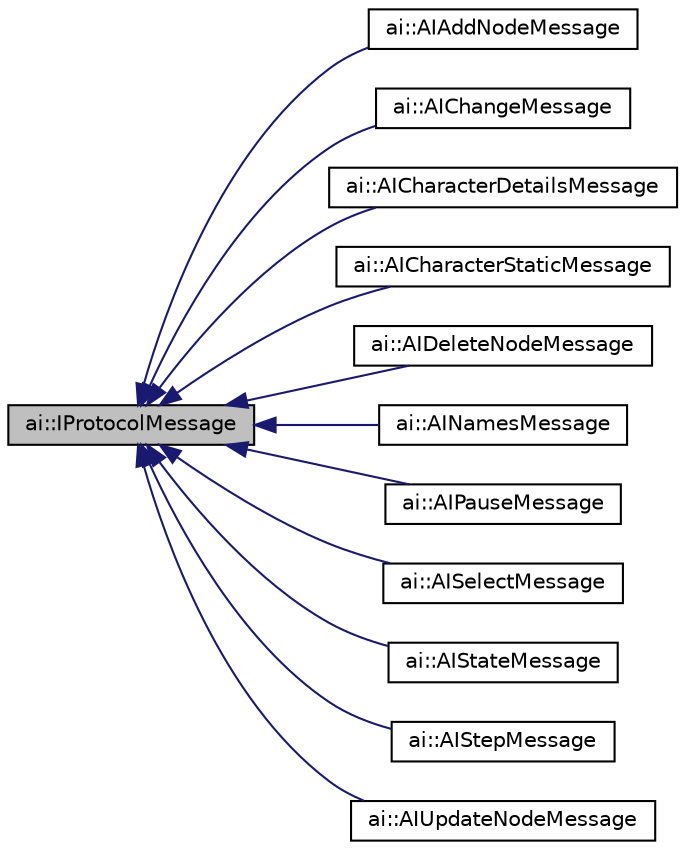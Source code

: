 digraph "ai::IProtocolMessage"
{
  edge [fontname="Helvetica",fontsize="10",labelfontname="Helvetica",labelfontsize="10"];
  node [fontname="Helvetica",fontsize="10",shape=record];
  rankdir="LR";
  Node1 [label="ai::IProtocolMessage",height=0.2,width=0.4,color="black", fillcolor="grey75", style="filled", fontcolor="black"];
  Node1 -> Node2 [dir="back",color="midnightblue",fontsize="10",style="solid",fontname="Helvetica"];
  Node2 [label="ai::AIAddNodeMessage",height=0.2,width=0.4,color="black", fillcolor="white", style="filled",URL="$classai_1_1AIAddNodeMessage.html",tooltip="Message for the remote debugging interface. "];
  Node1 -> Node3 [dir="back",color="midnightblue",fontsize="10",style="solid",fontname="Helvetica"];
  Node3 [label="ai::AIChangeMessage",height=0.2,width=0.4,color="black", fillcolor="white", style="filled",URL="$classai_1_1AIChangeMessage.html",tooltip="Message for the remote debugging interface. "];
  Node1 -> Node4 [dir="back",color="midnightblue",fontsize="10",style="solid",fontname="Helvetica"];
  Node4 [label="ai::AICharacterDetailsMessage",height=0.2,width=0.4,color="black", fillcolor="white", style="filled",URL="$classai_1_1AICharacterDetailsMessage.html",tooltip="Message for the remote debugging interface. "];
  Node1 -> Node5 [dir="back",color="midnightblue",fontsize="10",style="solid",fontname="Helvetica"];
  Node5 [label="ai::AICharacterStaticMessage",height=0.2,width=0.4,color="black", fillcolor="white", style="filled",URL="$classai_1_1AICharacterStaticMessage.html"];
  Node1 -> Node6 [dir="back",color="midnightblue",fontsize="10",style="solid",fontname="Helvetica"];
  Node6 [label="ai::AIDeleteNodeMessage",height=0.2,width=0.4,color="black", fillcolor="white", style="filled",URL="$classai_1_1AIDeleteNodeMessage.html",tooltip="Message for the remote debugging interface. "];
  Node1 -> Node7 [dir="back",color="midnightblue",fontsize="10",style="solid",fontname="Helvetica"];
  Node7 [label="ai::AINamesMessage",height=0.2,width=0.4,color="black", fillcolor="white", style="filled",URL="$classai_1_1AINamesMessage.html",tooltip="Message for the remote debugging interface. "];
  Node1 -> Node8 [dir="back",color="midnightblue",fontsize="10",style="solid",fontname="Helvetica"];
  Node8 [label="ai::AIPauseMessage",height=0.2,width=0.4,color="black", fillcolor="white", style="filled",URL="$classai_1_1AIPauseMessage.html",tooltip="Message for the remote debugging interface. "];
  Node1 -> Node9 [dir="back",color="midnightblue",fontsize="10",style="solid",fontname="Helvetica"];
  Node9 [label="ai::AISelectMessage",height=0.2,width=0.4,color="black", fillcolor="white", style="filled",URL="$classai_1_1AISelectMessage.html",tooltip="Message for the remote debugging interface. "];
  Node1 -> Node10 [dir="back",color="midnightblue",fontsize="10",style="solid",fontname="Helvetica"];
  Node10 [label="ai::AIStateMessage",height=0.2,width=0.4,color="black", fillcolor="white", style="filled",URL="$classai_1_1AIStateMessage.html",tooltip="Message for the remote debugging interface. "];
  Node1 -> Node11 [dir="back",color="midnightblue",fontsize="10",style="solid",fontname="Helvetica"];
  Node11 [label="ai::AIStepMessage",height=0.2,width=0.4,color="black", fillcolor="white", style="filled",URL="$classai_1_1AIStepMessage.html",tooltip="Perform one step if the ai controlled entities are in paused mode. "];
  Node1 -> Node12 [dir="back",color="midnightblue",fontsize="10",style="solid",fontname="Helvetica"];
  Node12 [label="ai::AIUpdateNodeMessage",height=0.2,width=0.4,color="black", fillcolor="white", style="filled",URL="$classai_1_1AIUpdateNodeMessage.html",tooltip="Message for the remote debugging interface. "];
}

